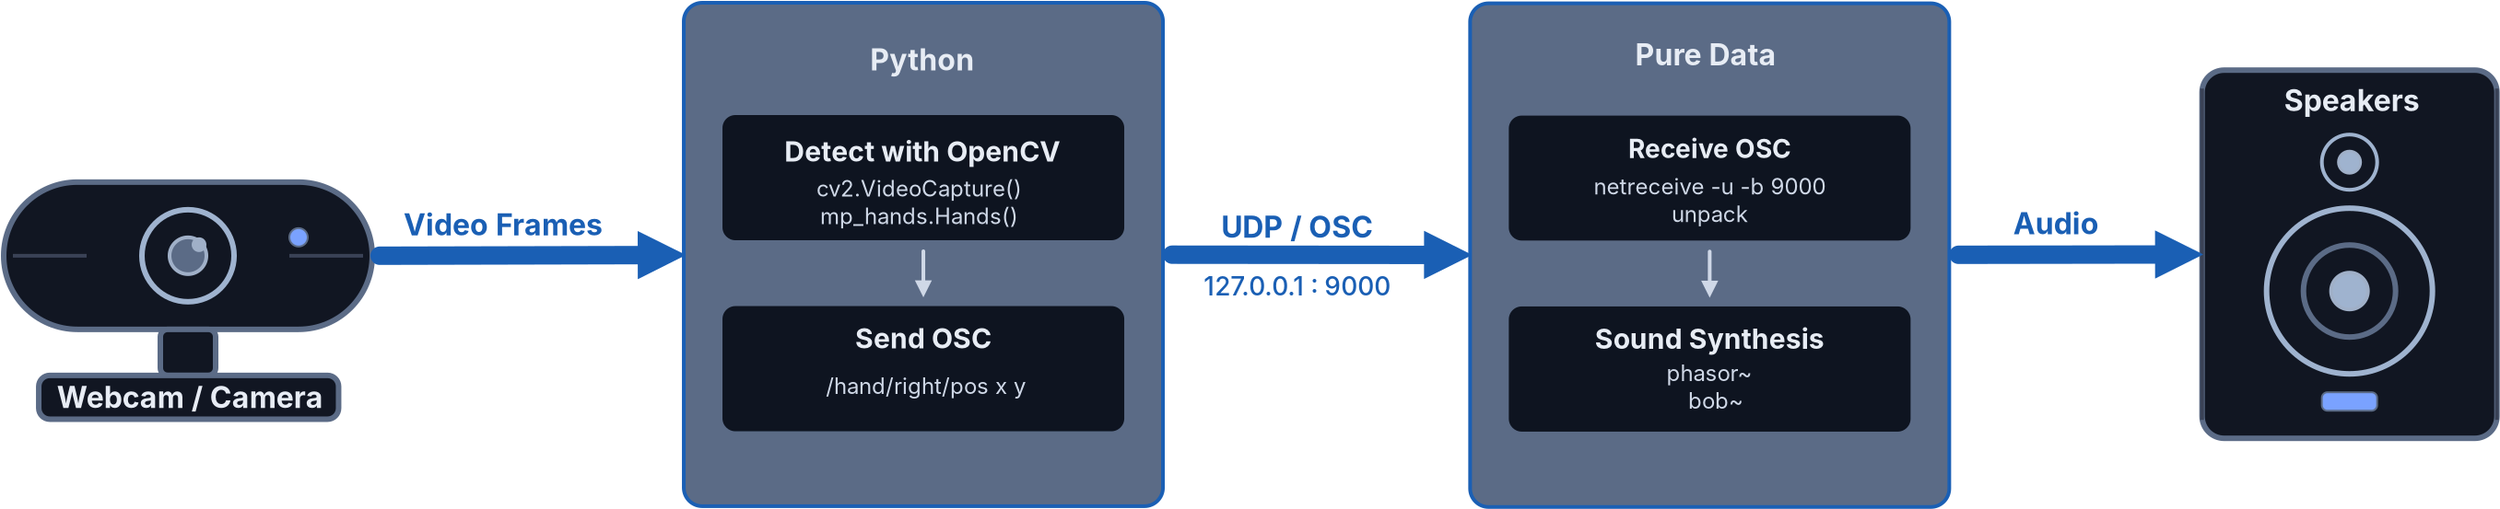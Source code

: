<?xml version="1.0" encoding="UTF-8"?>
<dia:diagram xmlns:dia="http://www.lysator.liu.se/~alla/dia/">
  <dia:layer name="Background" visible="true" connectable="true" active="true">
    <dia:object type="Standard - Box" version="0" id="O0">
      <dia:attribute name="obj_pos">
        <dia:point val="-1.436,5.558"/>
      </dia:attribute>
      <dia:attribute name="obj_bb">
        <dia:rectangle val="-1.486,5.508;11.614,19.281"/>
      </dia:attribute>
      <dia:attribute name="elem_corner">
        <dia:point val="-1.436,5.558"/>
      </dia:attribute>
      <dia:attribute name="elem_width">
        <dia:real val="13"/>
      </dia:attribute>
      <dia:attribute name="elem_height">
        <dia:real val="13.673"/>
      </dia:attribute>
      <dia:attribute name="border_color">
        <dia:color val="#1a5fb4ff"/>
      </dia:attribute>
      <dia:attribute name="inner_color">
        <dia:color val="#5b6b86ff"/>
      </dia:attribute>
      <dia:attribute name="show_background">
        <dia:boolean val="true"/>
      </dia:attribute>
      <dia:attribute name="corner_radius">
        <dia:real val="0.5"/>
      </dia:attribute>
    </dia:object>
    <dia:object type="Standard - Text" version="1" id="O1">
      <dia:attribute name="obj_pos">
        <dia:point val="5.017,7.393"/>
      </dia:attribute>
      <dia:attribute name="obj_bb">
        <dia:rectangle val="3.621,6.618;6.414,7.588"/>
      </dia:attribute>
      <dia:attribute name="text">
        <dia:composite type="text">
          <dia:attribute name="string">
            <dia:string>#Python#</dia:string>
          </dia:attribute>
          <dia:attribute name="font">
            <dia:font family="Inter" style="80" name="Courier"/>
          </dia:attribute>
          <dia:attribute name="height">
            <dia:real val="1.0"/>
          </dia:attribute>
          <dia:attribute name="pos">
            <dia:point val="5.017,7.393"/>
          </dia:attribute>
          <dia:attribute name="color">
            <dia:color val="#e7ecf4ff"/>
          </dia:attribute>
          <dia:attribute name="alignment">
            <dia:enum val="1"/>
          </dia:attribute>
        </dia:composite>
      </dia:attribute>
      <dia:attribute name="valign">
        <dia:enum val="3"/>
      </dia:attribute>
    </dia:object>
    <dia:object type="Standard - Box" version="0" id="O2">
      <dia:attribute name="obj_pos">
        <dia:point val="-0.436,8.558"/>
      </dia:attribute>
      <dia:attribute name="obj_bb">
        <dia:rectangle val="-0.486,8.508;10.614,12.108"/>
      </dia:attribute>
      <dia:attribute name="elem_corner">
        <dia:point val="-0.436,8.558"/>
      </dia:attribute>
      <dia:attribute name="elem_width">
        <dia:real val="11"/>
      </dia:attribute>
      <dia:attribute name="elem_height">
        <dia:real val="3.5"/>
      </dia:attribute>
      <dia:attribute name="border_color">
        <dia:color val="#5b6b86ff"/>
      </dia:attribute>
      <dia:attribute name="inner_color">
        <dia:color val="#0e1420ff"/>
      </dia:attribute>
      <dia:attribute name="show_background">
        <dia:boolean val="true"/>
      </dia:attribute>
      <dia:attribute name="corner_radius">
        <dia:real val="0.4"/>
      </dia:attribute>
    </dia:object>
    <dia:object type="Standard - Text" version="1" id="O3">
      <dia:attribute name="obj_pos">
        <dia:point val="5.032,9.872"/>
      </dia:attribute>
      <dia:attribute name="obj_bb">
        <dia:rectangle val="1.311,9.144;8.753,10.054"/>
      </dia:attribute>
      <dia:attribute name="text">
        <dia:composite type="text">
          <dia:attribute name="string">
            <dia:string>#Detect with OpenCV#</dia:string>
          </dia:attribute>
          <dia:attribute name="font">
            <dia:font family="Inter" style="80" name="Courier"/>
          </dia:attribute>
          <dia:attribute name="height">
            <dia:real val="0.938"/>
          </dia:attribute>
          <dia:attribute name="pos">
            <dia:point val="5.032,9.872"/>
          </dia:attribute>
          <dia:attribute name="color">
            <dia:color val="#e7ecf4ff"/>
          </dia:attribute>
          <dia:attribute name="alignment">
            <dia:enum val="1"/>
          </dia:attribute>
        </dia:composite>
      </dia:attribute>
      <dia:attribute name="valign">
        <dia:enum val="3"/>
      </dia:attribute>
    </dia:object>
    <dia:object type="Standard - Box" version="0" id="O4">
      <dia:attribute name="obj_pos">
        <dia:point val="-0.436,13.747"/>
      </dia:attribute>
      <dia:attribute name="obj_bb">
        <dia:rectangle val="-0.486,13.697;10.614,17.297"/>
      </dia:attribute>
      <dia:attribute name="elem_corner">
        <dia:point val="-0.436,13.747"/>
      </dia:attribute>
      <dia:attribute name="elem_width">
        <dia:real val="11"/>
      </dia:attribute>
      <dia:attribute name="elem_height">
        <dia:real val="3.5"/>
      </dia:attribute>
      <dia:attribute name="border_color">
        <dia:color val="#5b6b86ff"/>
      </dia:attribute>
      <dia:attribute name="inner_color">
        <dia:color val="#0e1420ff"/>
      </dia:attribute>
      <dia:attribute name="show_background">
        <dia:boolean val="true"/>
      </dia:attribute>
      <dia:attribute name="corner_radius">
        <dia:real val="0.4"/>
      </dia:attribute>
    </dia:object>
    <dia:object type="Standard - Text" version="1" id="O5">
      <dia:attribute name="obj_pos">
        <dia:point val="5.064,14.947"/>
      </dia:attribute>
      <dia:attribute name="obj_bb">
        <dia:rectangle val="3.226,14.197;6.926,15.175"/>
      </dia:attribute>
      <dia:attribute name="text">
        <dia:composite type="text">
          <dia:attribute name="string">
            <dia:string>#Send OSC#</dia:string>
          </dia:attribute>
          <dia:attribute name="font">
            <dia:font family="Inter" style="80" name="Courier"/>
          </dia:attribute>
          <dia:attribute name="height">
            <dia:real val="0.938"/>
          </dia:attribute>
          <dia:attribute name="pos">
            <dia:point val="5.064,14.947"/>
          </dia:attribute>
          <dia:attribute name="color">
            <dia:color val="#e7ecf4ff"/>
          </dia:attribute>
          <dia:attribute name="alignment">
            <dia:enum val="1"/>
          </dia:attribute>
        </dia:composite>
      </dia:attribute>
      <dia:attribute name="valign">
        <dia:enum val="3"/>
      </dia:attribute>
    </dia:object>
    <dia:object type="Standard - Text" version="1" id="O6">
      <dia:attribute name="obj_pos">
        <dia:point val="5.128,16.18"/>
      </dia:attribute>
      <dia:attribute name="obj_bb">
        <dia:rectangle val="2.423,15.597;7.833,16.325"/>
      </dia:attribute>
      <dia:attribute name="text">
        <dia:composite type="text">
          <dia:attribute name="string">
            <dia:string>#/hand/right/pos x y#</dia:string>
          </dia:attribute>
          <dia:attribute name="font">
            <dia:font family="Inter" style="0" name="Courier"/>
          </dia:attribute>
          <dia:attribute name="height">
            <dia:real val="0.75"/>
          </dia:attribute>
          <dia:attribute name="pos">
            <dia:point val="5.128,16.18"/>
          </dia:attribute>
          <dia:attribute name="color">
            <dia:color val="#cfd8e7ff"/>
          </dia:attribute>
          <dia:attribute name="alignment">
            <dia:enum val="1"/>
          </dia:attribute>
        </dia:composite>
      </dia:attribute>
      <dia:attribute name="valign">
        <dia:enum val="3"/>
      </dia:attribute>
    </dia:object>
    <dia:object type="Standard - Text" version="1" id="O7">
      <dia:attribute name="obj_pos">
        <dia:point val="15.205,11.941"/>
      </dia:attribute>
      <dia:attribute name="obj_bb">
        <dia:rectangle val="13.153,11.165;17.258,12.136"/>
      </dia:attribute>
      <dia:attribute name="text">
        <dia:composite type="text">
          <dia:attribute name="string">
            <dia:string>#UDP / OSC#</dia:string>
          </dia:attribute>
          <dia:attribute name="font">
            <dia:font family="Inter" style="80" name="Courier"/>
          </dia:attribute>
          <dia:attribute name="height">
            <dia:real val="1.0"/>
          </dia:attribute>
          <dia:attribute name="pos">
            <dia:point val="15.205,11.941"/>
          </dia:attribute>
          <dia:attribute name="color">
            <dia:color val="#1a5fb4ff"/>
          </dia:attribute>
          <dia:attribute name="alignment">
            <dia:enum val="1"/>
          </dia:attribute>
        </dia:composite>
      </dia:attribute>
      <dia:attribute name="valign">
        <dia:enum val="3"/>
      </dia:attribute>
    </dia:object>
    <dia:object type="Standard - Text" version="1" id="O8">
      <dia:attribute name="obj_pos">
        <dia:point val="15.207,13.507"/>
      </dia:attribute>
      <dia:attribute name="obj_bb">
        <dia:rectangle val="12.652,12.827;17.762,13.677"/>
      </dia:attribute>
      <dia:attribute name="text">
        <dia:composite type="text">
          <dia:attribute name="string">
            <dia:string>#127.0.0.1 : 9000#</dia:string>
          </dia:attribute>
          <dia:attribute name="font">
            <dia:font family="Inter" style="48" name="Courier"/>
          </dia:attribute>
          <dia:attribute name="height">
            <dia:real val="0.875"/>
          </dia:attribute>
          <dia:attribute name="pos">
            <dia:point val="15.207,13.507"/>
          </dia:attribute>
          <dia:attribute name="color">
            <dia:color val="#1a5fb4ff"/>
          </dia:attribute>
          <dia:attribute name="alignment">
            <dia:enum val="1"/>
          </dia:attribute>
        </dia:composite>
      </dia:attribute>
      <dia:attribute name="valign">
        <dia:enum val="3"/>
      </dia:attribute>
    </dia:object>
    <dia:object type="Standard - Box" version="0" id="O9">
      <dia:attribute name="obj_pos">
        <dia:point val="-19.887,10.429"/>
      </dia:attribute>
      <dia:attribute name="obj_bb">
        <dia:rectangle val="-19.962,10.354;-9.812,14.504"/>
      </dia:attribute>
      <dia:attribute name="elem_corner">
        <dia:point val="-19.887,10.429"/>
      </dia:attribute>
      <dia:attribute name="elem_width">
        <dia:real val="10"/>
      </dia:attribute>
      <dia:attribute name="elem_height">
        <dia:real val="4"/>
      </dia:attribute>
      <dia:attribute name="border_width">
        <dia:real val="0.15"/>
      </dia:attribute>
      <dia:attribute name="border_color">
        <dia:color val="#5b6b86ff"/>
      </dia:attribute>
      <dia:attribute name="inner_color">
        <dia:color val="#111622ff"/>
      </dia:attribute>
      <dia:attribute name="show_background">
        <dia:boolean val="true"/>
      </dia:attribute>
      <dia:attribute name="corner_radius">
        <dia:real val="2"/>
      </dia:attribute>
    </dia:object>
    <dia:object type="Standard - Ellipse" version="0" id="O10">
      <dia:attribute name="obj_pos">
        <dia:point val="-16.137,11.179"/>
      </dia:attribute>
      <dia:attribute name="obj_bb">
        <dia:rectangle val="-16.212,11.104;-13.562,13.754"/>
      </dia:attribute>
      <dia:attribute name="elem_corner">
        <dia:point val="-16.137,11.179"/>
      </dia:attribute>
      <dia:attribute name="elem_width">
        <dia:real val="2.5"/>
      </dia:attribute>
      <dia:attribute name="elem_height">
        <dia:real val="2.5"/>
      </dia:attribute>
      <dia:attribute name="border_width">
        <dia:real val="0.15"/>
      </dia:attribute>
      <dia:attribute name="border_color">
        <dia:color val="#9fb3cfff"/>
      </dia:attribute>
      <dia:attribute name="inner_color">
        <dia:color val="#00000000"/>
      </dia:attribute>
      <dia:attribute name="show_background">
        <dia:boolean val="false"/>
      </dia:attribute>
    </dia:object>
    <dia:object type="Standard - Ellipse" version="0" id="O11">
      <dia:attribute name="obj_pos">
        <dia:point val="-15.387,11.929"/>
      </dia:attribute>
      <dia:attribute name="obj_bb">
        <dia:rectangle val="-15.437,11.879;-14.337,12.979"/>
      </dia:attribute>
      <dia:attribute name="elem_corner">
        <dia:point val="-15.387,11.929"/>
      </dia:attribute>
      <dia:attribute name="elem_width">
        <dia:real val="1"/>
      </dia:attribute>
      <dia:attribute name="elem_height">
        <dia:real val="1"/>
      </dia:attribute>
      <dia:attribute name="border_color">
        <dia:color val="#a0b0c8ff"/>
      </dia:attribute>
      <dia:attribute name="inner_color">
        <dia:color val="#5b6b86ff"/>
      </dia:attribute>
    </dia:object>
    <dia:object type="Standard - Ellipse" version="0" id="O12">
      <dia:attribute name="obj_pos">
        <dia:point val="-14.787,11.929"/>
      </dia:attribute>
      <dia:attribute name="obj_bb">
        <dia:rectangle val="-14.787,11.929;-14.387,12.329"/>
      </dia:attribute>
      <dia:attribute name="elem_corner">
        <dia:point val="-14.787,11.929"/>
      </dia:attribute>
      <dia:attribute name="elem_width">
        <dia:real val="0.4"/>
      </dia:attribute>
      <dia:attribute name="elem_height">
        <dia:real val="0.4"/>
      </dia:attribute>
      <dia:attribute name="border_width">
        <dia:real val="0"/>
      </dia:attribute>
      <dia:attribute name="border_color">
        <dia:color val="#ffffff00"/>
      </dia:attribute>
      <dia:attribute name="inner_color">
        <dia:color val="#a0b0c8ff"/>
      </dia:attribute>
    </dia:object>
    <dia:object type="Standard - Ellipse" version="0" id="O13">
      <dia:attribute name="obj_pos">
        <dia:point val="-12.137,11.679"/>
      </dia:attribute>
      <dia:attribute name="obj_bb">
        <dia:rectangle val="-12.162,11.654;-11.612,12.204"/>
      </dia:attribute>
      <dia:attribute name="elem_corner">
        <dia:point val="-12.137,11.679"/>
      </dia:attribute>
      <dia:attribute name="elem_width">
        <dia:real val="0.5"/>
      </dia:attribute>
      <dia:attribute name="elem_height">
        <dia:real val="0.5"/>
      </dia:attribute>
      <dia:attribute name="border_width">
        <dia:real val="0.05"/>
      </dia:attribute>
      <dia:attribute name="border_color">
        <dia:color val="#5b6b86ff"/>
      </dia:attribute>
      <dia:attribute name="inner_color">
        <dia:color val="#7aa2ffff"/>
      </dia:attribute>
    </dia:object>
    <dia:object type="Standard - Line" version="0" id="O14">
      <dia:attribute name="obj_pos">
        <dia:point val="-19.637,12.429"/>
      </dia:attribute>
      <dia:attribute name="obj_bb">
        <dia:rectangle val="-19.687,12.379;-17.587,12.479"/>
      </dia:attribute>
      <dia:attribute name="conn_endpoints">
        <dia:point val="-19.637,12.429"/>
        <dia:point val="-17.637,12.429"/>
      </dia:attribute>
      <dia:attribute name="numcp">
        <dia:int val="1"/>
      </dia:attribute>
      <dia:attribute name="line_color">
        <dia:color val="#3a4256ff"/>
      </dia:attribute>
    </dia:object>
    <dia:object type="Standard - Line" version="0" id="O15">
      <dia:attribute name="obj_pos">
        <dia:point val="-12.137,12.429"/>
      </dia:attribute>
      <dia:attribute name="obj_bb">
        <dia:rectangle val="-12.187,12.379;-10.087,12.479"/>
      </dia:attribute>
      <dia:attribute name="conn_endpoints">
        <dia:point val="-12.137,12.429"/>
        <dia:point val="-10.137,12.429"/>
      </dia:attribute>
      <dia:attribute name="numcp">
        <dia:int val="1"/>
      </dia:attribute>
      <dia:attribute name="line_color">
        <dia:color val="#3a4256ff"/>
      </dia:attribute>
    </dia:object>
    <dia:object type="Standard - Box" version="0" id="O16">
      <dia:attribute name="obj_pos">
        <dia:point val="-15.637,14.429"/>
      </dia:attribute>
      <dia:attribute name="obj_bb">
        <dia:rectangle val="-15.712,14.354;-14.062,15.754"/>
      </dia:attribute>
      <dia:attribute name="elem_corner">
        <dia:point val="-15.637,14.429"/>
      </dia:attribute>
      <dia:attribute name="elem_width">
        <dia:real val="1.5"/>
      </dia:attribute>
      <dia:attribute name="elem_height">
        <dia:real val="1.25"/>
      </dia:attribute>
      <dia:attribute name="border_width">
        <dia:real val="0.15"/>
      </dia:attribute>
      <dia:attribute name="border_color">
        <dia:color val="#5b6b86ff"/>
      </dia:attribute>
      <dia:attribute name="inner_color">
        <dia:color val="#111622ff"/>
      </dia:attribute>
      <dia:attribute name="show_background">
        <dia:boolean val="true"/>
      </dia:attribute>
      <dia:attribute name="corner_radius">
        <dia:real val="0.2"/>
      </dia:attribute>
    </dia:object>
    <dia:object type="Standard - Box" version="0" id="O17">
      <dia:attribute name="obj_pos">
        <dia:point val="-18.936,15.679"/>
      </dia:attribute>
      <dia:attribute name="obj_bb">
        <dia:rectangle val="-19.011,15.604;-10.726,16.943"/>
      </dia:attribute>
      <dia:attribute name="elem_corner">
        <dia:point val="-18.936,15.679"/>
      </dia:attribute>
      <dia:attribute name="elem_width">
        <dia:real val="8.135"/>
      </dia:attribute>
      <dia:attribute name="elem_height">
        <dia:real val="1.19"/>
      </dia:attribute>
      <dia:attribute name="border_width">
        <dia:real val="0.15"/>
      </dia:attribute>
      <dia:attribute name="border_color">
        <dia:color val="#5b6b86ff"/>
      </dia:attribute>
      <dia:attribute name="inner_color">
        <dia:color val="#111622ff"/>
      </dia:attribute>
      <dia:attribute name="show_background">
        <dia:boolean val="true"/>
      </dia:attribute>
      <dia:attribute name="corner_radius">
        <dia:real val="0.3"/>
      </dia:attribute>
    </dia:object>
    <dia:object type="Standard - Text" version="1" id="O18">
      <dia:attribute name="obj_pos">
        <dia:point val="-14.828,16.565"/>
      </dia:attribute>
      <dia:attribute name="obj_bb">
        <dia:rectangle val="-18.418,15.79;-11.238,16.76"/>
      </dia:attribute>
      <dia:attribute name="text">
        <dia:composite type="text">
          <dia:attribute name="string">
            <dia:string>#Webcam / Camera#</dia:string>
          </dia:attribute>
          <dia:attribute name="font">
            <dia:font family="Inter" style="80" name="Courier"/>
          </dia:attribute>
          <dia:attribute name="height">
            <dia:real val="1.0"/>
          </dia:attribute>
          <dia:attribute name="pos">
            <dia:point val="-14.828,16.565"/>
          </dia:attribute>
          <dia:attribute name="color">
            <dia:color val="#e7ecf4ff"/>
          </dia:attribute>
          <dia:attribute name="alignment">
            <dia:enum val="1"/>
          </dia:attribute>
        </dia:composite>
      </dia:attribute>
      <dia:attribute name="valign">
        <dia:enum val="3"/>
      </dia:attribute>
    </dia:object>
    <dia:object type="Standard - Line" version="0" id="O19">
      <dia:attribute name="obj_pos">
        <dia:point val="-9.887,12.429"/>
      </dia:attribute>
      <dia:attribute name="obj_bb">
        <dia:rectangle val="-9.938,11.758;-1.376,13.067"/>
      </dia:attribute>
      <dia:attribute name="conn_endpoints">
        <dia:point val="-9.887,12.429"/>
        <dia:point val="-1.485,12.409"/>
      </dia:attribute>
      <dia:attribute name="numcp">
        <dia:int val="1"/>
      </dia:attribute>
      <dia:attribute name="line_color">
        <dia:color val="#1a5fb4ff"/>
      </dia:attribute>
      <dia:attribute name="line_width">
        <dia:real val="0.5"/>
      </dia:attribute>
      <dia:attribute name="line_caps">
        <dia:enum val="1"/>
      </dia:attribute>
      <dia:attribute name="end_arrow">
        <dia:enum val="3"/>
      </dia:attribute>
      <dia:attribute name="end_arrow_length">
        <dia:real val="0.5"/>
      </dia:attribute>
      <dia:attribute name="end_arrow_width">
        <dia:real val="0.5"/>
      </dia:attribute>
      <dia:attribute name="absolute_start_gap">
        <dia:real val="0.2"/>
      </dia:attribute>
      <dia:attribute name="absolute_end_gap">
        <dia:real val="0.2"/>
      </dia:attribute>
      <dia:connections>
        <dia:connection handle="0" to="O9" connection="4"/>
        <dia:connection handle="1" to="O0" connection="8"/>
      </dia:connections>
    </dia:object>
    <dia:object type="Standard - Line" version="0" id="O20">
      <dia:attribute name="obj_pos">
        <dia:point val="11.614,12.4"/>
      </dia:attribute>
      <dia:attribute name="obj_bb">
        <dia:rectangle val="11.564,11.752;19.956,13.061"/>
      </dia:attribute>
      <dia:attribute name="conn_endpoints">
        <dia:point val="11.614,12.4"/>
        <dia:point val="19.847,12.407"/>
      </dia:attribute>
      <dia:attribute name="numcp">
        <dia:int val="1"/>
      </dia:attribute>
      <dia:attribute name="line_color">
        <dia:color val="#1a5fb4ff"/>
      </dia:attribute>
      <dia:attribute name="line_width">
        <dia:real val="0.5"/>
      </dia:attribute>
      <dia:attribute name="line_caps">
        <dia:enum val="1"/>
      </dia:attribute>
      <dia:attribute name="end_arrow">
        <dia:enum val="3"/>
      </dia:attribute>
      <dia:attribute name="end_arrow_length">
        <dia:real val="0.5"/>
      </dia:attribute>
      <dia:attribute name="end_arrow_width">
        <dia:real val="0.5"/>
      </dia:attribute>
      <dia:attribute name="absolute_start_gap">
        <dia:real val="0.2"/>
      </dia:attribute>
      <dia:attribute name="absolute_end_gap">
        <dia:real val="0.2"/>
      </dia:attribute>
      <dia:connections>
        <dia:connection handle="0" to="O0" connection="8"/>
        <dia:connection handle="1" to="O34" connection="8"/>
      </dia:connections>
    </dia:object>
    <dia:object type="Standard - Text" version="1" id="O21">
      <dia:attribute name="obj_pos">
        <dia:point val="-6.338,11.876"/>
      </dia:attribute>
      <dia:attribute name="obj_bb">
        <dia:rectangle val="-9.021,11.101;-3.654,12.071"/>
      </dia:attribute>
      <dia:attribute name="text">
        <dia:composite type="text">
          <dia:attribute name="string">
            <dia:string>#Video Frames#</dia:string>
          </dia:attribute>
          <dia:attribute name="font">
            <dia:font family="Inter" style="80" name="Courier"/>
          </dia:attribute>
          <dia:attribute name="height">
            <dia:real val="1.0"/>
          </dia:attribute>
          <dia:attribute name="pos">
            <dia:point val="-6.338,11.876"/>
          </dia:attribute>
          <dia:attribute name="color">
            <dia:color val="#1a5fb4ff"/>
          </dia:attribute>
          <dia:attribute name="alignment">
            <dia:enum val="1"/>
          </dia:attribute>
        </dia:composite>
      </dia:attribute>
      <dia:attribute name="valign">
        <dia:enum val="3"/>
      </dia:attribute>
    </dia:object>
    <dia:object type="Standard - Line" version="0" id="O22">
      <dia:attribute name="obj_pos">
        <dia:point val="5.064,12.108"/>
      </dia:attribute>
      <dia:attribute name="obj_bb">
        <dia:rectangle val="4.833,12.258;5.295,13.559"/>
      </dia:attribute>
      <dia:attribute name="conn_endpoints">
        <dia:point val="5.064,12.108"/>
        <dia:point val="5.064,13.698"/>
      </dia:attribute>
      <dia:attribute name="numcp">
        <dia:int val="1"/>
      </dia:attribute>
      <dia:attribute name="line_color">
        <dia:color val="#cfd8e7ff"/>
      </dia:attribute>
      <dia:attribute name="line_width">
        <dia:real val="0.1"/>
      </dia:attribute>
      <dia:attribute name="line_caps">
        <dia:enum val="1"/>
      </dia:attribute>
      <dia:attribute name="end_arrow">
        <dia:enum val="3"/>
      </dia:attribute>
      <dia:attribute name="end_arrow_length">
        <dia:real val="0.3"/>
      </dia:attribute>
      <dia:attribute name="end_arrow_width">
        <dia:real val="0.3"/>
      </dia:attribute>
      <dia:attribute name="absolute_start_gap">
        <dia:real val="0.2"/>
      </dia:attribute>
      <dia:attribute name="absolute_end_gap">
        <dia:real val="0.2"/>
      </dia:attribute>
      <dia:connections>
        <dia:connection handle="0" to="O2" connection="8"/>
        <dia:connection handle="1" to="O4" connection="8"/>
      </dia:connections>
    </dia:object>
    <dia:group>
      <dia:attribute name="meta">
        <dia:composite type="dict"/>
      </dia:attribute>
      <dia:attribute name="matrix"/>
      <dia:object type="Standard - Box" version="0" id="O23">
        <dia:attribute name="obj_pos">
          <dia:point val="39.755,7.388"/>
        </dia:attribute>
        <dia:attribute name="obj_bb">
          <dia:rectangle val="39.68,7.313;47.83,17.463"/>
        </dia:attribute>
        <dia:attribute name="elem_corner">
          <dia:point val="39.755,7.388"/>
        </dia:attribute>
        <dia:attribute name="elem_width">
          <dia:real val="8"/>
        </dia:attribute>
        <dia:attribute name="elem_height">
          <dia:real val="10"/>
        </dia:attribute>
        <dia:attribute name="border_width">
          <dia:real val="0.15"/>
        </dia:attribute>
        <dia:attribute name="border_color">
          <dia:color val="#5b6b86ff"/>
        </dia:attribute>
        <dia:attribute name="inner_color">
          <dia:color val="#111622ff"/>
        </dia:attribute>
        <dia:attribute name="show_background">
          <dia:boolean val="true"/>
        </dia:attribute>
        <dia:attribute name="corner_radius">
          <dia:real val="0.6"/>
        </dia:attribute>
      </dia:object>
      <dia:object type="Standard - Ellipse" version="0" id="O24">
        <dia:attribute name="obj_pos">
          <dia:point val="41.505,11.138"/>
        </dia:attribute>
        <dia:attribute name="obj_bb">
          <dia:rectangle val="41.43,11.063;46.08,15.713"/>
        </dia:attribute>
        <dia:attribute name="elem_corner">
          <dia:point val="41.505,11.138"/>
        </dia:attribute>
        <dia:attribute name="elem_width">
          <dia:real val="4.5"/>
        </dia:attribute>
        <dia:attribute name="elem_height">
          <dia:real val="4.5"/>
        </dia:attribute>
        <dia:attribute name="border_width">
          <dia:real val="0.15"/>
        </dia:attribute>
        <dia:attribute name="border_color">
          <dia:color val="#9fb3cfff"/>
        </dia:attribute>
        <dia:attribute name="inner_color">
          <dia:color val="#00000000"/>
        </dia:attribute>
        <dia:attribute name="show_background">
          <dia:boolean val="false"/>
        </dia:attribute>
      </dia:object>
      <dia:object type="Standard - Ellipse" version="0" id="O25">
        <dia:attribute name="obj_pos">
          <dia:point val="42.505,12.138"/>
        </dia:attribute>
        <dia:attribute name="obj_bb">
          <dia:rectangle val="42.43,12.063;45.08,14.713"/>
        </dia:attribute>
        <dia:attribute name="elem_corner">
          <dia:point val="42.505,12.138"/>
        </dia:attribute>
        <dia:attribute name="elem_width">
          <dia:real val="2.5"/>
        </dia:attribute>
        <dia:attribute name="elem_height">
          <dia:real val="2.5"/>
        </dia:attribute>
        <dia:attribute name="border_width">
          <dia:real val="0.15"/>
        </dia:attribute>
        <dia:attribute name="border_color">
          <dia:color val="#5b6b86ff"/>
        </dia:attribute>
        <dia:attribute name="inner_color">
          <dia:color val="#00000000"/>
        </dia:attribute>
        <dia:attribute name="show_background">
          <dia:boolean val="false"/>
        </dia:attribute>
      </dia:object>
      <dia:object type="Standard - Ellipse" version="0" id="O26">
        <dia:attribute name="obj_pos">
          <dia:point val="43.255,12.888"/>
        </dia:attribute>
        <dia:attribute name="obj_bb">
          <dia:rectangle val="43.205,12.838;44.305,13.938"/>
        </dia:attribute>
        <dia:attribute name="elem_corner">
          <dia:point val="43.255,12.888"/>
        </dia:attribute>
        <dia:attribute name="elem_width">
          <dia:real val="1"/>
        </dia:attribute>
        <dia:attribute name="elem_height">
          <dia:real val="1"/>
        </dia:attribute>
        <dia:attribute name="border_color">
          <dia:color val="#a0b0c8ff"/>
        </dia:attribute>
        <dia:attribute name="inner_color">
          <dia:color val="#9fb3cfff"/>
        </dia:attribute>
      </dia:object>
      <dia:object type="Standard - Ellipse" version="0" id="O27">
        <dia:attribute name="obj_pos">
          <dia:point val="43.005,9.138"/>
        </dia:attribute>
        <dia:attribute name="obj_bb">
          <dia:rectangle val="42.955,9.088;44.555,10.688"/>
        </dia:attribute>
        <dia:attribute name="elem_corner">
          <dia:point val="43.005,9.138"/>
        </dia:attribute>
        <dia:attribute name="elem_width">
          <dia:real val="1.5"/>
        </dia:attribute>
        <dia:attribute name="elem_height">
          <dia:real val="1.5"/>
        </dia:attribute>
        <dia:attribute name="border_color">
          <dia:color val="#9fb3cfff"/>
        </dia:attribute>
        <dia:attribute name="inner_color">
          <dia:color val="#00000000"/>
        </dia:attribute>
        <dia:attribute name="show_background">
          <dia:boolean val="false"/>
        </dia:attribute>
      </dia:object>
      <dia:object type="Standard - Ellipse" version="0" id="O28">
        <dia:attribute name="obj_pos">
          <dia:point val="43.455,9.588"/>
        </dia:attribute>
        <dia:attribute name="obj_bb">
          <dia:rectangle val="43.418,9.551;44.093,10.226"/>
        </dia:attribute>
        <dia:attribute name="elem_corner">
          <dia:point val="43.455,9.588"/>
        </dia:attribute>
        <dia:attribute name="elem_width">
          <dia:real val="0.6"/>
        </dia:attribute>
        <dia:attribute name="elem_height">
          <dia:real val="0.6"/>
        </dia:attribute>
        <dia:attribute name="border_width">
          <dia:real val="0.075"/>
        </dia:attribute>
        <dia:attribute name="border_color">
          <dia:color val="#a0b0c8ff"/>
        </dia:attribute>
        <dia:attribute name="inner_color">
          <dia:color val="#9fb3cfff"/>
        </dia:attribute>
      </dia:object>
      <dia:object type="Standard - Box" version="0" id="O29">
        <dia:attribute name="obj_pos">
          <dia:point val="43.005,16.138"/>
        </dia:attribute>
        <dia:attribute name="obj_bb">
          <dia:rectangle val="42.98,16.113;44.53,16.663"/>
        </dia:attribute>
        <dia:attribute name="elem_corner">
          <dia:point val="43.005,16.138"/>
        </dia:attribute>
        <dia:attribute name="elem_width">
          <dia:real val="1.5"/>
        </dia:attribute>
        <dia:attribute name="elem_height">
          <dia:real val="0.5"/>
        </dia:attribute>
        <dia:attribute name="border_width">
          <dia:real val="0.05"/>
        </dia:attribute>
        <dia:attribute name="border_color">
          <dia:color val="#5b6b86ff"/>
        </dia:attribute>
        <dia:attribute name="inner_color">
          <dia:color val="#7aa2ffff"/>
        </dia:attribute>
        <dia:attribute name="show_background">
          <dia:boolean val="true"/>
        </dia:attribute>
        <dia:attribute name="corner_radius">
          <dia:real val="0.15"/>
        </dia:attribute>
      </dia:object>
      <dia:object type="Standard - Line" version="0" id="O30">
        <dia:attribute name="obj_pos">
          <dia:point val="47.755,7.888"/>
        </dia:attribute>
        <dia:attribute name="obj_bb">
          <dia:rectangle val="47.705,7.838;47.805,16.938"/>
        </dia:attribute>
        <dia:attribute name="conn_endpoints">
          <dia:point val="47.755,7.888"/>
          <dia:point val="47.755,16.888"/>
        </dia:attribute>
        <dia:attribute name="numcp">
          <dia:int val="1"/>
        </dia:attribute>
        <dia:attribute name="line_color">
          <dia:color val="#3a4256ff"/>
        </dia:attribute>
      </dia:object>
      <dia:object type="Standard - Line" version="0" id="O31">
        <dia:attribute name="obj_pos">
          <dia:point val="39.755,7.888"/>
        </dia:attribute>
        <dia:attribute name="obj_bb">
          <dia:rectangle val="39.705,7.838;39.805,16.938"/>
        </dia:attribute>
        <dia:attribute name="conn_endpoints">
          <dia:point val="39.755,7.888"/>
          <dia:point val="39.755,16.888"/>
        </dia:attribute>
        <dia:attribute name="numcp">
          <dia:int val="1"/>
        </dia:attribute>
        <dia:attribute name="line_color">
          <dia:color val="#3a4256ff"/>
        </dia:attribute>
      </dia:object>
    </dia:group>
    <dia:object type="Standard - Line" version="0" id="O32">
      <dia:attribute name="obj_pos">
        <dia:point val="32.947,12.404"/>
      </dia:attribute>
      <dia:attribute name="obj_bb">
        <dia:rectangle val="32.897,11.741;39.789,13.05"/>
      </dia:attribute>
      <dia:attribute name="conn_endpoints">
        <dia:point val="32.947,12.404"/>
        <dia:point val="39.68,12.394"/>
      </dia:attribute>
      <dia:attribute name="numcp">
        <dia:int val="1"/>
      </dia:attribute>
      <dia:attribute name="line_color">
        <dia:color val="#1a5fb4ff"/>
      </dia:attribute>
      <dia:attribute name="line_width">
        <dia:real val="0.5"/>
      </dia:attribute>
      <dia:attribute name="line_caps">
        <dia:enum val="1"/>
      </dia:attribute>
      <dia:attribute name="end_arrow">
        <dia:enum val="3"/>
      </dia:attribute>
      <dia:attribute name="end_arrow_length">
        <dia:real val="0.5"/>
      </dia:attribute>
      <dia:attribute name="end_arrow_width">
        <dia:real val="0.5"/>
      </dia:attribute>
      <dia:attribute name="absolute_start_gap">
        <dia:real val="0.2"/>
      </dia:attribute>
      <dia:attribute name="absolute_end_gap">
        <dia:real val="0.2"/>
      </dia:attribute>
      <dia:connections>
        <dia:connection handle="0" to="O34" connection="8"/>
        <dia:connection handle="1" to="O23" connection="8"/>
      </dia:connections>
    </dia:object>
    <dia:object type="Standard - Text" version="1" id="O33">
      <dia:attribute name="obj_pos">
        <dia:point val="35.793,11.845"/>
      </dia:attribute>
      <dia:attribute name="obj_bb">
        <dia:rectangle val="34.639,11.07;36.947,12.04"/>
      </dia:attribute>
      <dia:attribute name="text">
        <dia:composite type="text">
          <dia:attribute name="string">
            <dia:string>#Audio#</dia:string>
          </dia:attribute>
          <dia:attribute name="font">
            <dia:font family="Inter" style="80" name="Courier"/>
          </dia:attribute>
          <dia:attribute name="height">
            <dia:real val="1.0"/>
          </dia:attribute>
          <dia:attribute name="pos">
            <dia:point val="35.793,11.845"/>
          </dia:attribute>
          <dia:attribute name="color">
            <dia:color val="#1a5fb4ff"/>
          </dia:attribute>
          <dia:attribute name="alignment">
            <dia:enum val="1"/>
          </dia:attribute>
        </dia:composite>
      </dia:attribute>
      <dia:attribute name="valign">
        <dia:enum val="3"/>
      </dia:attribute>
    </dia:object>
    <dia:object type="Standard - Box" version="0" id="O34">
      <dia:attribute name="obj_pos">
        <dia:point val="19.897,5.573"/>
      </dia:attribute>
      <dia:attribute name="obj_bb">
        <dia:rectangle val="19.847,5.523;32.947,19.303"/>
      </dia:attribute>
      <dia:attribute name="elem_corner">
        <dia:point val="19.897,5.573"/>
      </dia:attribute>
      <dia:attribute name="elem_width">
        <dia:real val="13"/>
      </dia:attribute>
      <dia:attribute name="elem_height">
        <dia:real val="13.68"/>
      </dia:attribute>
      <dia:attribute name="border_color">
        <dia:color val="#1a5fb4ff"/>
      </dia:attribute>
      <dia:attribute name="inner_color">
        <dia:color val="#5b6b86ff"/>
      </dia:attribute>
      <dia:attribute name="show_background">
        <dia:boolean val="true"/>
      </dia:attribute>
      <dia:attribute name="corner_radius">
        <dia:real val="0.5"/>
      </dia:attribute>
    </dia:object>
    <dia:object type="Standard - Text" version="1" id="O35">
      <dia:attribute name="obj_pos">
        <dia:point val="26.288,7.255"/>
      </dia:attribute>
      <dia:attribute name="obj_bb">
        <dia:rectangle val="24.391,6.48;28.186,7.45"/>
      </dia:attribute>
      <dia:attribute name="text">
        <dia:composite type="text">
          <dia:attribute name="string">
            <dia:string>#Pure Data#</dia:string>
          </dia:attribute>
          <dia:attribute name="font">
            <dia:font family="Inter" style="80" name="Courier"/>
          </dia:attribute>
          <dia:attribute name="height">
            <dia:real val="1.0"/>
          </dia:attribute>
          <dia:attribute name="pos">
            <dia:point val="26.288,7.255"/>
          </dia:attribute>
          <dia:attribute name="color">
            <dia:color val="#e7ecf4ff"/>
          </dia:attribute>
          <dia:attribute name="alignment">
            <dia:enum val="1"/>
          </dia:attribute>
        </dia:composite>
      </dia:attribute>
      <dia:attribute name="valign">
        <dia:enum val="3"/>
      </dia:attribute>
    </dia:object>
    <dia:object type="Standard - Box" version="0" id="O36">
      <dia:attribute name="obj_pos">
        <dia:point val="20.897,8.573"/>
      </dia:attribute>
      <dia:attribute name="obj_bb">
        <dia:rectangle val="20.847,8.523;31.947,12.116"/>
      </dia:attribute>
      <dia:attribute name="elem_corner">
        <dia:point val="20.897,8.573"/>
      </dia:attribute>
      <dia:attribute name="elem_width">
        <dia:real val="11"/>
      </dia:attribute>
      <dia:attribute name="elem_height">
        <dia:real val="3.493"/>
      </dia:attribute>
      <dia:attribute name="border_color">
        <dia:color val="#5b6b86ff"/>
      </dia:attribute>
      <dia:attribute name="inner_color">
        <dia:color val="#0e1420ff"/>
      </dia:attribute>
      <dia:attribute name="show_background">
        <dia:boolean val="true"/>
      </dia:attribute>
      <dia:attribute name="corner_radius">
        <dia:real val="0.4"/>
      </dia:attribute>
    </dia:object>
    <dia:object type="Standard - Text" version="1" id="O37">
      <dia:attribute name="obj_pos">
        <dia:point val="26.397,9.773"/>
      </dia:attribute>
      <dia:attribute name="obj_bb">
        <dia:rectangle val="24.201,9.093;28.594,9.943"/>
      </dia:attribute>
      <dia:attribute name="text">
        <dia:composite type="text">
          <dia:attribute name="string">
            <dia:string>#Receive OSC#</dia:string>
          </dia:attribute>
          <dia:attribute name="font">
            <dia:font family="Inter" style="80" name="Courier"/>
          </dia:attribute>
          <dia:attribute name="height">
            <dia:real val="0.875"/>
          </dia:attribute>
          <dia:attribute name="pos">
            <dia:point val="26.397,9.773"/>
          </dia:attribute>
          <dia:attribute name="color">
            <dia:color val="#e7ecf4ff"/>
          </dia:attribute>
          <dia:attribute name="alignment">
            <dia:enum val="1"/>
          </dia:attribute>
        </dia:composite>
      </dia:attribute>
      <dia:attribute name="valign">
        <dia:enum val="3"/>
      </dia:attribute>
    </dia:object>
    <dia:object type="Standard - Text" version="1" id="O38">
      <dia:attribute name="obj_pos">
        <dia:point val="26.397,10.765"/>
      </dia:attribute>
      <dia:attribute name="obj_bb">
        <dia:rectangle val="23.264,10.183;29.531,11.66"/>
      </dia:attribute>
      <dia:attribute name="text">
        <dia:composite type="text">
          <dia:attribute name="string">
            <dia:string>#netreceive -u -b 9000
unpack#</dia:string>
          </dia:attribute>
          <dia:attribute name="font">
            <dia:font family="Inter" style="0" name="Courier"/>
          </dia:attribute>
          <dia:attribute name="height">
            <dia:real val="0.75"/>
          </dia:attribute>
          <dia:attribute name="pos">
            <dia:point val="26.397,10.765"/>
          </dia:attribute>
          <dia:attribute name="color">
            <dia:color val="#cfd8e7ff"/>
          </dia:attribute>
          <dia:attribute name="alignment">
            <dia:enum val="1"/>
          </dia:attribute>
        </dia:composite>
      </dia:attribute>
      <dia:attribute name="valign">
        <dia:enum val="3"/>
      </dia:attribute>
    </dia:object>
    <dia:object type="Standard - Box" version="0" id="O39">
      <dia:attribute name="obj_pos">
        <dia:point val="20.897,13.756"/>
      </dia:attribute>
      <dia:attribute name="obj_bb">
        <dia:rectangle val="20.847,13.706;31.947,17.306"/>
      </dia:attribute>
      <dia:attribute name="elem_corner">
        <dia:point val="20.897,13.756"/>
      </dia:attribute>
      <dia:attribute name="elem_width">
        <dia:real val="11"/>
      </dia:attribute>
      <dia:attribute name="elem_height">
        <dia:real val="3.5"/>
      </dia:attribute>
      <dia:attribute name="border_color">
        <dia:color val="#5b6b86ff"/>
      </dia:attribute>
      <dia:attribute name="inner_color">
        <dia:color val="#0e1420ff"/>
      </dia:attribute>
      <dia:attribute name="show_background">
        <dia:boolean val="true"/>
      </dia:attribute>
      <dia:attribute name="corner_radius">
        <dia:real val="0.4"/>
      </dia:attribute>
    </dia:object>
    <dia:object type="Standard - Text" version="1" id="O40">
      <dia:attribute name="obj_pos">
        <dia:point val="26.397,14.956"/>
      </dia:attribute>
      <dia:attribute name="obj_bb">
        <dia:rectangle val="23.307,14.229;29.487,15.139"/>
      </dia:attribute>
      <dia:attribute name="text">
        <dia:composite type="text">
          <dia:attribute name="string">
            <dia:string>#Sound Synthesis#</dia:string>
          </dia:attribute>
          <dia:attribute name="font">
            <dia:font family="Inter" style="80" name="Courier"/>
          </dia:attribute>
          <dia:attribute name="height">
            <dia:real val="0.938"/>
          </dia:attribute>
          <dia:attribute name="pos">
            <dia:point val="26.397,14.956"/>
          </dia:attribute>
          <dia:attribute name="color">
            <dia:color val="#e7ecf4ff"/>
          </dia:attribute>
          <dia:attribute name="alignment">
            <dia:enum val="1"/>
          </dia:attribute>
        </dia:composite>
      </dia:attribute>
      <dia:attribute name="valign">
        <dia:enum val="3"/>
      </dia:attribute>
    </dia:object>
    <dia:object type="Standard - Line" version="0" id="O41">
      <dia:attribute name="obj_pos">
        <dia:point val="26.397,12.116"/>
      </dia:attribute>
      <dia:attribute name="obj_bb">
        <dia:rectangle val="26.166,12.266;26.628,13.569"/>
      </dia:attribute>
      <dia:attribute name="conn_endpoints">
        <dia:point val="26.397,12.116"/>
        <dia:point val="26.397,13.707"/>
      </dia:attribute>
      <dia:attribute name="numcp">
        <dia:int val="1"/>
      </dia:attribute>
      <dia:attribute name="line_color">
        <dia:color val="#cfd8e7ff"/>
      </dia:attribute>
      <dia:attribute name="line_width">
        <dia:real val="0.1"/>
      </dia:attribute>
      <dia:attribute name="line_caps">
        <dia:enum val="1"/>
      </dia:attribute>
      <dia:attribute name="end_arrow">
        <dia:enum val="3"/>
      </dia:attribute>
      <dia:attribute name="end_arrow_length">
        <dia:real val="0.3"/>
      </dia:attribute>
      <dia:attribute name="end_arrow_width">
        <dia:real val="0.3"/>
      </dia:attribute>
      <dia:attribute name="absolute_start_gap">
        <dia:real val="0.2"/>
      </dia:attribute>
      <dia:attribute name="absolute_end_gap">
        <dia:real val="0.2"/>
      </dia:attribute>
      <dia:connections>
        <dia:connection handle="0" to="O36" connection="8"/>
        <dia:connection handle="1" to="O39" connection="8"/>
      </dia:connections>
    </dia:object>
    <dia:object type="Standard - Text" version="1" id="O42">
      <dia:attribute name="obj_pos">
        <dia:point val="26.562,15.835"/>
      </dia:attribute>
      <dia:attribute name="obj_bb">
        <dia:rectangle val="25.223,15.253;27.901,16.73"/>
      </dia:attribute>
      <dia:attribute name="text">
        <dia:composite type="text">
          <dia:attribute name="string">
            <dia:string>#phasor~  
bob~#</dia:string>
          </dia:attribute>
          <dia:attribute name="font">
            <dia:font family="Inter" style="0" name="Courier"/>
          </dia:attribute>
          <dia:attribute name="height">
            <dia:real val="0.75"/>
          </dia:attribute>
          <dia:attribute name="pos">
            <dia:point val="26.562,15.835"/>
          </dia:attribute>
          <dia:attribute name="color">
            <dia:color val="#cfd8e7ff"/>
          </dia:attribute>
          <dia:attribute name="alignment">
            <dia:enum val="1"/>
          </dia:attribute>
        </dia:composite>
      </dia:attribute>
      <dia:attribute name="valign">
        <dia:enum val="3"/>
      </dia:attribute>
    </dia:object>
    <dia:object type="Standard - Text" version="1" id="O43">
      <dia:attribute name="obj_pos">
        <dia:point val="4.948,10.82"/>
      </dia:attribute>
      <dia:attribute name="obj_bb">
        <dia:rectangle val="2.177,10.237;7.719,11.715"/>
      </dia:attribute>
      <dia:attribute name="text">
        <dia:composite type="text">
          <dia:attribute name="string">
            <dia:string>#cv2.VideoCapture()
mp_hands.Hands()#</dia:string>
          </dia:attribute>
          <dia:attribute name="font">
            <dia:font family="Inter" style="0" name="Courier"/>
          </dia:attribute>
          <dia:attribute name="height">
            <dia:real val="0.75"/>
          </dia:attribute>
          <dia:attribute name="pos">
            <dia:point val="4.948,10.82"/>
          </dia:attribute>
          <dia:attribute name="color">
            <dia:color val="#cfd8e7ff"/>
          </dia:attribute>
          <dia:attribute name="alignment">
            <dia:enum val="1"/>
          </dia:attribute>
        </dia:composite>
      </dia:attribute>
      <dia:attribute name="valign">
        <dia:enum val="3"/>
      </dia:attribute>
    </dia:object>
    <dia:object type="Standard - Text" version="1" id="O44">
      <dia:attribute name="obj_pos">
        <dia:point val="43.821,8.503"/>
      </dia:attribute>
      <dia:attribute name="obj_bb">
        <dia:rectangle val="41.983,7.728;45.658,8.698"/>
      </dia:attribute>
      <dia:attribute name="text">
        <dia:composite type="text">
          <dia:attribute name="string">
            <dia:string>#Speakers#</dia:string>
          </dia:attribute>
          <dia:attribute name="font">
            <dia:font family="Inter" style="80" name="Courier"/>
          </dia:attribute>
          <dia:attribute name="height">
            <dia:real val="1.0"/>
          </dia:attribute>
          <dia:attribute name="pos">
            <dia:point val="43.821,8.503"/>
          </dia:attribute>
          <dia:attribute name="color">
            <dia:color val="#e7ecf4ff"/>
          </dia:attribute>
          <dia:attribute name="alignment">
            <dia:enum val="1"/>
          </dia:attribute>
        </dia:composite>
      </dia:attribute>
      <dia:attribute name="valign">
        <dia:enum val="3"/>
      </dia:attribute>
    </dia:object>
  </dia:layer>
</dia:diagram>
